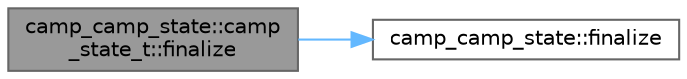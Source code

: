 digraph "camp_camp_state::camp_state_t::finalize"
{
 // LATEX_PDF_SIZE
  bgcolor="transparent";
  edge [fontname=Helvetica,fontsize=10,labelfontname=Helvetica,labelfontsize=10];
  node [fontname=Helvetica,fontsize=10,shape=box,height=0.2,width=0.4];
  rankdir="LR";
  Node1 [label="camp_camp_state::camp\l_state_t::finalize",height=0.2,width=0.4,color="gray40", fillcolor="grey60", style="filled", fontcolor="black",tooltip="Finalize the state."];
  Node1 -> Node2 [color="steelblue1",style="solid"];
  Node2 [label="camp_camp_state::finalize",height=0.2,width=0.4,color="grey40", fillcolor="white", style="filled",URL="$namespacecamp__camp__state.html#a5522f7056d1ff8bb1626e36c97dfff5a",tooltip="Finalize the state."];
}
